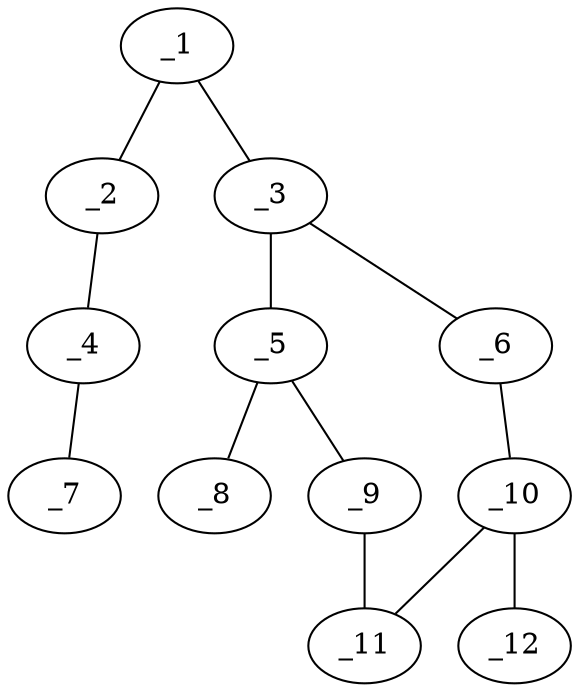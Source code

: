 graph molid59628 {
	_1	 [charge=0,
		chem=1,
		symbol="C  ",
		x="3.7321",
		y="0.5"];
	_2	 [charge=0,
		chem=1,
		symbol="C  ",
		x="4.5981",
		y=1];
	_1 -- _2	 [valence=1];
	_3	 [charge=0,
		chem=4,
		symbol="N  ",
		x="3.7321",
		y="-0.5"];
	_1 -- _3	 [valence=1];
	_4	 [charge=0,
		chem=1,
		symbol="C  ",
		x="4.5981",
		y=2];
	_2 -- _4	 [valence=1];
	_5	 [charge=0,
		chem=1,
		symbol="C  ",
		x="2.866",
		y="-1"];
	_3 -- _5	 [valence=1];
	_6	 [charge=0,
		chem=4,
		symbol="N  ",
		x="4.5981",
		y="-1"];
	_3 -- _6	 [valence=1];
	_7	 [charge=0,
		chem=1,
		symbol="C  ",
		x="5.4641",
		y="2.5"];
	_4 -- _7	 [valence=1];
	_8	 [charge=0,
		chem=2,
		symbol="O  ",
		x=2,
		y="-0.5"];
	_5 -- _8	 [valence=2];
	_9	 [charge=0,
		chem=1,
		symbol="C  ",
		x="2.866",
		y="-2"];
	_5 -- _9	 [valence=1];
	_10	 [charge=0,
		chem=1,
		symbol="C  ",
		x="4.5981",
		y="-2"];
	_6 -- _10	 [valence=1];
	_11	 [charge=0,
		chem=1,
		symbol="C  ",
		x="3.732",
		y="-2.5"];
	_9 -- _11	 [valence=2];
	_10 -- _11	 [valence=1];
	_12	 [charge=0,
		chem=2,
		symbol="O  ",
		x="5.4641",
		y="-2.5"];
	_10 -- _12	 [valence=2];
}
